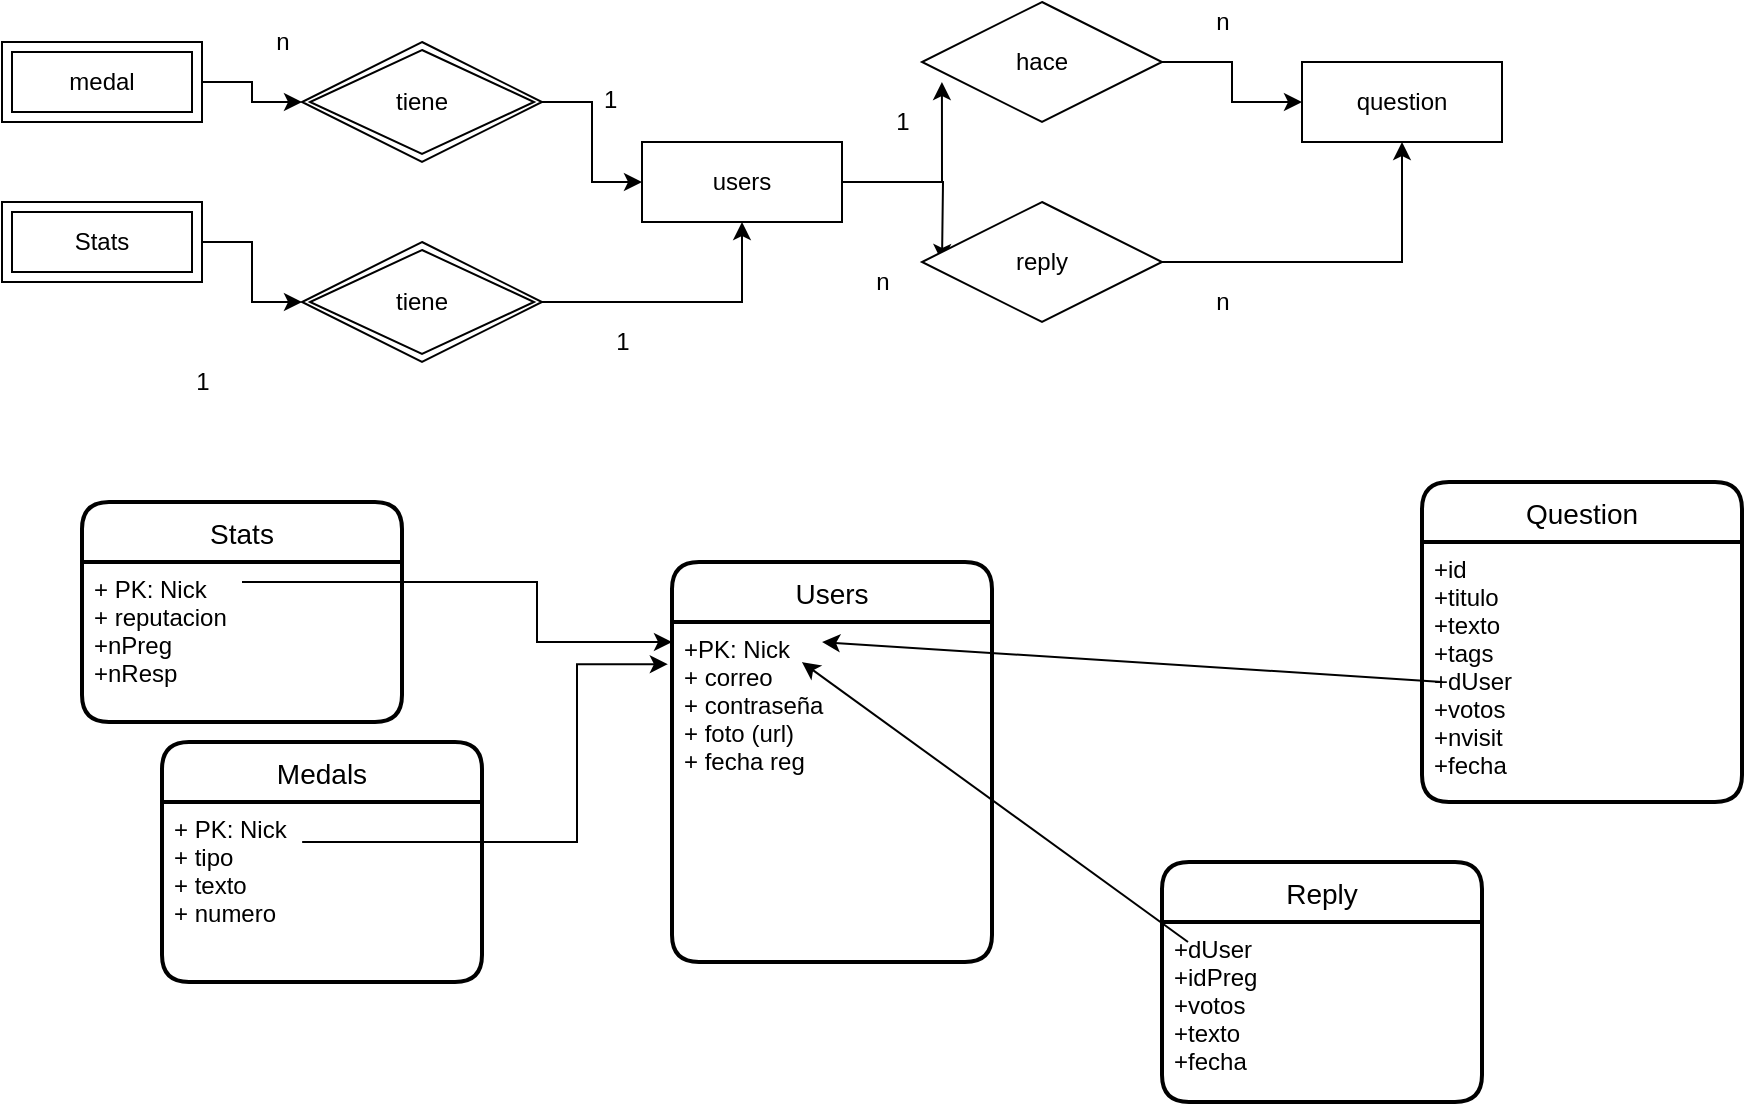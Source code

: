 <mxfile version="13.9.7" type="google"><diagram id="R2lEEEUBdFMjLlhIrx00" name="Page-1"><mxGraphModel dx="1422" dy="763" grid="1" gridSize="10" guides="1" tooltips="1" connect="1" arrows="1" fold="1" page="1" pageScale="1" pageWidth="850" pageHeight="1100" math="0" shadow="0" extFonts="Permanent Marker^https://fonts.googleapis.com/css?family=Permanent+Marker"><root><mxCell id="0"/><mxCell id="1" parent="0"/><mxCell id="RHH_2on8Wdz_qFqYOV_4-34" value="Users" style="swimlane;childLayout=stackLayout;horizontal=1;startSize=30;horizontalStack=0;rounded=1;fontSize=14;fontStyle=0;strokeWidth=2;resizeParent=0;resizeLast=1;shadow=0;dashed=0;align=center;" parent="1" vertex="1"><mxGeometry x="425" y="340" width="160" height="200" as="geometry"/></mxCell><mxCell id="RHH_2on8Wdz_qFqYOV_4-35" value="+PK: Nick&#xA;+ correo&#xA;+ contraseña&#xA;+ foto (url)&#xA;+ fecha reg&#xA;" style="align=left;strokeColor=none;fillColor=none;spacingLeft=4;fontSize=12;verticalAlign=top;resizable=0;rotatable=0;part=1;" parent="RHH_2on8Wdz_qFqYOV_4-34" vertex="1"><mxGeometry y="30" width="160" height="170" as="geometry"/></mxCell><mxCell id="RHH_2on8Wdz_qFqYOV_4-37" value="Stats" style="swimlane;childLayout=stackLayout;horizontal=1;startSize=30;horizontalStack=0;rounded=1;fontSize=14;fontStyle=0;strokeWidth=2;resizeParent=0;resizeLast=1;shadow=0;dashed=0;align=center;" parent="1" vertex="1"><mxGeometry x="130" y="310" width="160" height="110" as="geometry"/></mxCell><mxCell id="RHH_2on8Wdz_qFqYOV_4-38" value="+ PK: Nick&#xA;+ reputacion&#xA;+nPreg&#xA;+nResp" style="align=left;strokeColor=none;fillColor=none;spacingLeft=4;fontSize=12;verticalAlign=top;resizable=0;rotatable=0;part=1;" parent="RHH_2on8Wdz_qFqYOV_4-37" vertex="1"><mxGeometry y="30" width="160" height="80" as="geometry"/></mxCell><mxCell id="RHH_2on8Wdz_qFqYOV_4-71" style="edgeStyle=orthogonalEdgeStyle;rounded=0;orthogonalLoop=1;jettySize=auto;html=1;exitX=0.5;exitY=1;exitDx=0;exitDy=0;" parent="RHH_2on8Wdz_qFqYOV_4-37" source="RHH_2on8Wdz_qFqYOV_4-38" target="RHH_2on8Wdz_qFqYOV_4-38" edge="1"><mxGeometry relative="1" as="geometry"/></mxCell><mxCell id="RHH_2on8Wdz_qFqYOV_4-39" value="Medals" style="swimlane;childLayout=stackLayout;horizontal=1;startSize=30;horizontalStack=0;rounded=1;fontSize=14;fontStyle=0;strokeWidth=2;resizeParent=0;resizeLast=1;shadow=0;dashed=0;align=center;" parent="1" vertex="1"><mxGeometry x="170" y="430" width="160" height="120" as="geometry"/></mxCell><mxCell id="RHH_2on8Wdz_qFqYOV_4-40" value="+ PK: Nick&#xA;+ tipo&#xA;+ texto&#xA;+ numero" style="align=left;strokeColor=none;fillColor=none;spacingLeft=4;fontSize=12;verticalAlign=top;resizable=0;rotatable=0;part=1;" parent="RHH_2on8Wdz_qFqYOV_4-39" vertex="1"><mxGeometry y="30" width="160" height="90" as="geometry"/></mxCell><mxCell id="RHH_2on8Wdz_qFqYOV_4-45" value="Question" style="swimlane;childLayout=stackLayout;horizontal=1;startSize=30;horizontalStack=0;rounded=1;fontSize=14;fontStyle=0;strokeWidth=2;resizeParent=0;resizeLast=1;shadow=0;dashed=0;align=center;" parent="1" vertex="1"><mxGeometry x="800" y="300" width="160" height="160" as="geometry"/></mxCell><mxCell id="RHH_2on8Wdz_qFqYOV_4-46" value="+id&#xA;+titulo&#xA;+texto&#xA;+tags&#xA;+dUser&#xA;+votos&#xA;+nvisit&#xA;+fecha" style="align=left;strokeColor=none;fillColor=none;spacingLeft=4;fontSize=12;verticalAlign=top;resizable=0;rotatable=0;part=1;" parent="RHH_2on8Wdz_qFqYOV_4-45" vertex="1"><mxGeometry y="30" width="160" height="130" as="geometry"/></mxCell><mxCell id="RHH_2on8Wdz_qFqYOV_4-53" value="Reply " style="swimlane;childLayout=stackLayout;horizontal=1;startSize=30;horizontalStack=0;rounded=1;fontSize=14;fontStyle=0;strokeWidth=2;resizeParent=0;resizeLast=1;shadow=0;dashed=0;align=center;" parent="1" vertex="1"><mxGeometry x="670" y="490" width="160" height="120" as="geometry"/></mxCell><mxCell id="RHH_2on8Wdz_qFqYOV_4-54" value="+dUser&#xA;+idPreg&#xA;+votos&#xA;+texto&#xA;+fecha" style="align=left;strokeColor=none;fillColor=none;spacingLeft=4;fontSize=12;verticalAlign=top;resizable=0;rotatable=0;part=1;" parent="RHH_2on8Wdz_qFqYOV_4-53" vertex="1"><mxGeometry y="30" width="160" height="90" as="geometry"/></mxCell><mxCell id="RHH_2on8Wdz_qFqYOV_4-69" style="edgeStyle=orthogonalEdgeStyle;rounded=0;orthogonalLoop=1;jettySize=auto;html=1;entryX=0;entryY=0.059;entryDx=0;entryDy=0;entryPerimeter=0;exitX=0.5;exitY=0.125;exitDx=0;exitDy=0;exitPerimeter=0;" parent="1" source="RHH_2on8Wdz_qFqYOV_4-38" target="RHH_2on8Wdz_qFqYOV_4-35" edge="1"><mxGeometry relative="1" as="geometry"/></mxCell><mxCell id="RHH_2on8Wdz_qFqYOV_4-72" style="edgeStyle=orthogonalEdgeStyle;rounded=0;orthogonalLoop=1;jettySize=auto;html=1;entryX=-0.013;entryY=0.124;entryDx=0;entryDy=0;entryPerimeter=0;exitX=0.438;exitY=0.222;exitDx=0;exitDy=0;exitPerimeter=0;" parent="1" source="RHH_2on8Wdz_qFqYOV_4-40" target="RHH_2on8Wdz_qFqYOV_4-35" edge="1"><mxGeometry relative="1" as="geometry"/></mxCell><mxCell id="dzy5cJYZkvEW2FUQ5K20-2" value="" style="endArrow=classic;html=1;entryX=0.406;entryY=0.118;entryDx=0;entryDy=0;entryPerimeter=0;" edge="1" parent="1" target="RHH_2on8Wdz_qFqYOV_4-35"><mxGeometry width="50" height="50" relative="1" as="geometry"><mxPoint x="683" y="530" as="sourcePoint"/><mxPoint x="740" y="360" as="targetPoint"/></mxGeometry></mxCell><mxCell id="dzy5cJYZkvEW2FUQ5K20-3" value="" style="endArrow=classic;html=1;exitX=0.063;exitY=0.538;exitDx=0;exitDy=0;exitPerimeter=0;entryX=0.469;entryY=0.059;entryDx=0;entryDy=0;entryPerimeter=0;" edge="1" parent="1" source="RHH_2on8Wdz_qFqYOV_4-46" target="RHH_2on8Wdz_qFqYOV_4-35"><mxGeometry width="50" height="50" relative="1" as="geometry"><mxPoint x="690" y="410" as="sourcePoint"/><mxPoint x="740" y="360" as="targetPoint"/></mxGeometry></mxCell><mxCell id="dzy5cJYZkvEW2FUQ5K20-10" style="edgeStyle=orthogonalEdgeStyle;rounded=0;orthogonalLoop=1;jettySize=auto;html=1;" edge="1" parent="1" source="dzy5cJYZkvEW2FUQ5K20-6" target="dzy5cJYZkvEW2FUQ5K20-9"><mxGeometry relative="1" as="geometry"/></mxCell><mxCell id="dzy5cJYZkvEW2FUQ5K20-6" value="medal" style="shape=ext;margin=3;double=1;whiteSpace=wrap;html=1;align=center;" vertex="1" parent="1"><mxGeometry x="90" y="80" width="100" height="40" as="geometry"/></mxCell><mxCell id="dzy5cJYZkvEW2FUQ5K20-11" style="edgeStyle=orthogonalEdgeStyle;rounded=0;orthogonalLoop=1;jettySize=auto;html=1;" edge="1" parent="1" source="dzy5cJYZkvEW2FUQ5K20-7" target="dzy5cJYZkvEW2FUQ5K20-8"><mxGeometry relative="1" as="geometry"/></mxCell><mxCell id="dzy5cJYZkvEW2FUQ5K20-7" value="Stats" style="shape=ext;margin=3;double=1;whiteSpace=wrap;html=1;align=center;" vertex="1" parent="1"><mxGeometry x="90" y="160" width="100" height="40" as="geometry"/></mxCell><mxCell id="dzy5cJYZkvEW2FUQ5K20-14" style="edgeStyle=orthogonalEdgeStyle;rounded=0;orthogonalLoop=1;jettySize=auto;html=1;" edge="1" parent="1" source="dzy5cJYZkvEW2FUQ5K20-8" target="dzy5cJYZkvEW2FUQ5K20-12"><mxGeometry relative="1" as="geometry"/></mxCell><mxCell id="dzy5cJYZkvEW2FUQ5K20-8" value="tiene" style="shape=rhombus;double=1;perimeter=rhombusPerimeter;whiteSpace=wrap;html=1;align=center;" vertex="1" parent="1"><mxGeometry x="240" y="180" width="120" height="60" as="geometry"/></mxCell><mxCell id="dzy5cJYZkvEW2FUQ5K20-13" style="edgeStyle=orthogonalEdgeStyle;rounded=0;orthogonalLoop=1;jettySize=auto;html=1;entryX=0;entryY=0.5;entryDx=0;entryDy=0;" edge="1" parent="1" source="dzy5cJYZkvEW2FUQ5K20-9" target="dzy5cJYZkvEW2FUQ5K20-12"><mxGeometry relative="1" as="geometry"/></mxCell><mxCell id="dzy5cJYZkvEW2FUQ5K20-9" value="tiene" style="shape=rhombus;double=1;perimeter=rhombusPerimeter;whiteSpace=wrap;html=1;align=center;" vertex="1" parent="1"><mxGeometry x="240" y="80" width="120" height="60" as="geometry"/></mxCell><mxCell id="dzy5cJYZkvEW2FUQ5K20-17" style="edgeStyle=orthogonalEdgeStyle;rounded=0;orthogonalLoop=1;jettySize=auto;html=1;entryX=0.083;entryY=0.667;entryDx=0;entryDy=0;entryPerimeter=0;" edge="1" parent="1" source="dzy5cJYZkvEW2FUQ5K20-12" target="dzy5cJYZkvEW2FUQ5K20-15"><mxGeometry relative="1" as="geometry"/></mxCell><mxCell id="dzy5cJYZkvEW2FUQ5K20-20" style="edgeStyle=orthogonalEdgeStyle;rounded=0;orthogonalLoop=1;jettySize=auto;html=1;" edge="1" parent="1" source="dzy5cJYZkvEW2FUQ5K20-12"><mxGeometry relative="1" as="geometry"><mxPoint x="560" y="190" as="targetPoint"/></mxGeometry></mxCell><mxCell id="dzy5cJYZkvEW2FUQ5K20-12" value="users" style="whiteSpace=wrap;html=1;align=center;" vertex="1" parent="1"><mxGeometry x="410" y="130" width="100" height="40" as="geometry"/></mxCell><mxCell id="dzy5cJYZkvEW2FUQ5K20-18" style="edgeStyle=orthogonalEdgeStyle;rounded=0;orthogonalLoop=1;jettySize=auto;html=1;" edge="1" parent="1" source="dzy5cJYZkvEW2FUQ5K20-15" target="dzy5cJYZkvEW2FUQ5K20-16"><mxGeometry relative="1" as="geometry"/></mxCell><mxCell id="dzy5cJYZkvEW2FUQ5K20-15" value="hace" style="shape=rhombus;perimeter=rhombusPerimeter;whiteSpace=wrap;html=1;align=center;" vertex="1" parent="1"><mxGeometry x="550" y="60" width="120" height="60" as="geometry"/></mxCell><mxCell id="dzy5cJYZkvEW2FUQ5K20-16" value="question" style="whiteSpace=wrap;html=1;align=center;" vertex="1" parent="1"><mxGeometry x="740" y="90" width="100" height="40" as="geometry"/></mxCell><mxCell id="dzy5cJYZkvEW2FUQ5K20-21" style="edgeStyle=orthogonalEdgeStyle;rounded=0;orthogonalLoop=1;jettySize=auto;html=1;" edge="1" parent="1" source="dzy5cJYZkvEW2FUQ5K20-19" target="dzy5cJYZkvEW2FUQ5K20-16"><mxGeometry relative="1" as="geometry"/></mxCell><mxCell id="dzy5cJYZkvEW2FUQ5K20-19" value="reply" style="shape=rhombus;perimeter=rhombusPerimeter;whiteSpace=wrap;html=1;align=center;" vertex="1" parent="1"><mxGeometry x="550" y="160" width="120" height="60" as="geometry"/></mxCell><mxCell id="dzy5cJYZkvEW2FUQ5K20-22" value="1" style="text;strokeColor=none;fillColor=none;spacingLeft=4;spacingRight=4;overflow=hidden;rotatable=0;points=[[0,0.5],[1,0.5]];portConstraint=eastwest;fontSize=12;" vertex="1" parent="1"><mxGeometry x="385" y="95" width="40" height="30" as="geometry"/></mxCell><mxCell id="dzy5cJYZkvEW2FUQ5K20-24" value="n" style="text;html=1;align=center;verticalAlign=middle;resizable=0;points=[];autosize=1;" vertex="1" parent="1"><mxGeometry x="220" y="70" width="20" height="20" as="geometry"/></mxCell><mxCell id="dzy5cJYZkvEW2FUQ5K20-25" value="1" style="text;html=1;align=center;verticalAlign=middle;resizable=0;points=[];autosize=1;" vertex="1" parent="1"><mxGeometry x="180" y="240" width="20" height="20" as="geometry"/></mxCell><mxCell id="dzy5cJYZkvEW2FUQ5K20-26" value="1" style="text;html=1;align=center;verticalAlign=middle;resizable=0;points=[];autosize=1;" vertex="1" parent="1"><mxGeometry x="390" y="220" width="20" height="20" as="geometry"/></mxCell><mxCell id="dzy5cJYZkvEW2FUQ5K20-27" value="n" style="text;html=1;align=center;verticalAlign=middle;resizable=0;points=[];autosize=1;" vertex="1" parent="1"><mxGeometry x="520" y="190" width="20" height="20" as="geometry"/></mxCell><mxCell id="dzy5cJYZkvEW2FUQ5K20-28" value="n" style="text;html=1;align=center;verticalAlign=middle;resizable=0;points=[];autosize=1;" vertex="1" parent="1"><mxGeometry x="690" y="200" width="20" height="20" as="geometry"/></mxCell><mxCell id="dzy5cJYZkvEW2FUQ5K20-29" value="1" style="text;html=1;align=center;verticalAlign=middle;resizable=0;points=[];autosize=1;" vertex="1" parent="1"><mxGeometry x="530" y="110" width="20" height="20" as="geometry"/></mxCell><mxCell id="dzy5cJYZkvEW2FUQ5K20-30" value="n" style="text;html=1;align=center;verticalAlign=middle;resizable=0;points=[];autosize=1;" vertex="1" parent="1"><mxGeometry x="690" y="60" width="20" height="20" as="geometry"/></mxCell></root></mxGraphModel></diagram></mxfile>